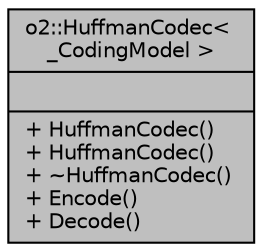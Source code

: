digraph "o2::HuffmanCodec&lt; _CodingModel &gt;"
{
 // INTERACTIVE_SVG=YES
  bgcolor="transparent";
  edge [fontname="Helvetica",fontsize="10",labelfontname="Helvetica",labelfontsize="10"];
  node [fontname="Helvetica",fontsize="10",shape=record];
  Node1 [label="{o2::HuffmanCodec\< \l_CodingModel \>\n||+ HuffmanCodec()\l+ HuffmanCodec()\l+ ~HuffmanCodec()\l+ Encode()\l+ Decode()\l}",height=0.2,width=0.4,color="black", fillcolor="grey75", style="filled" fontcolor="black"];
}
